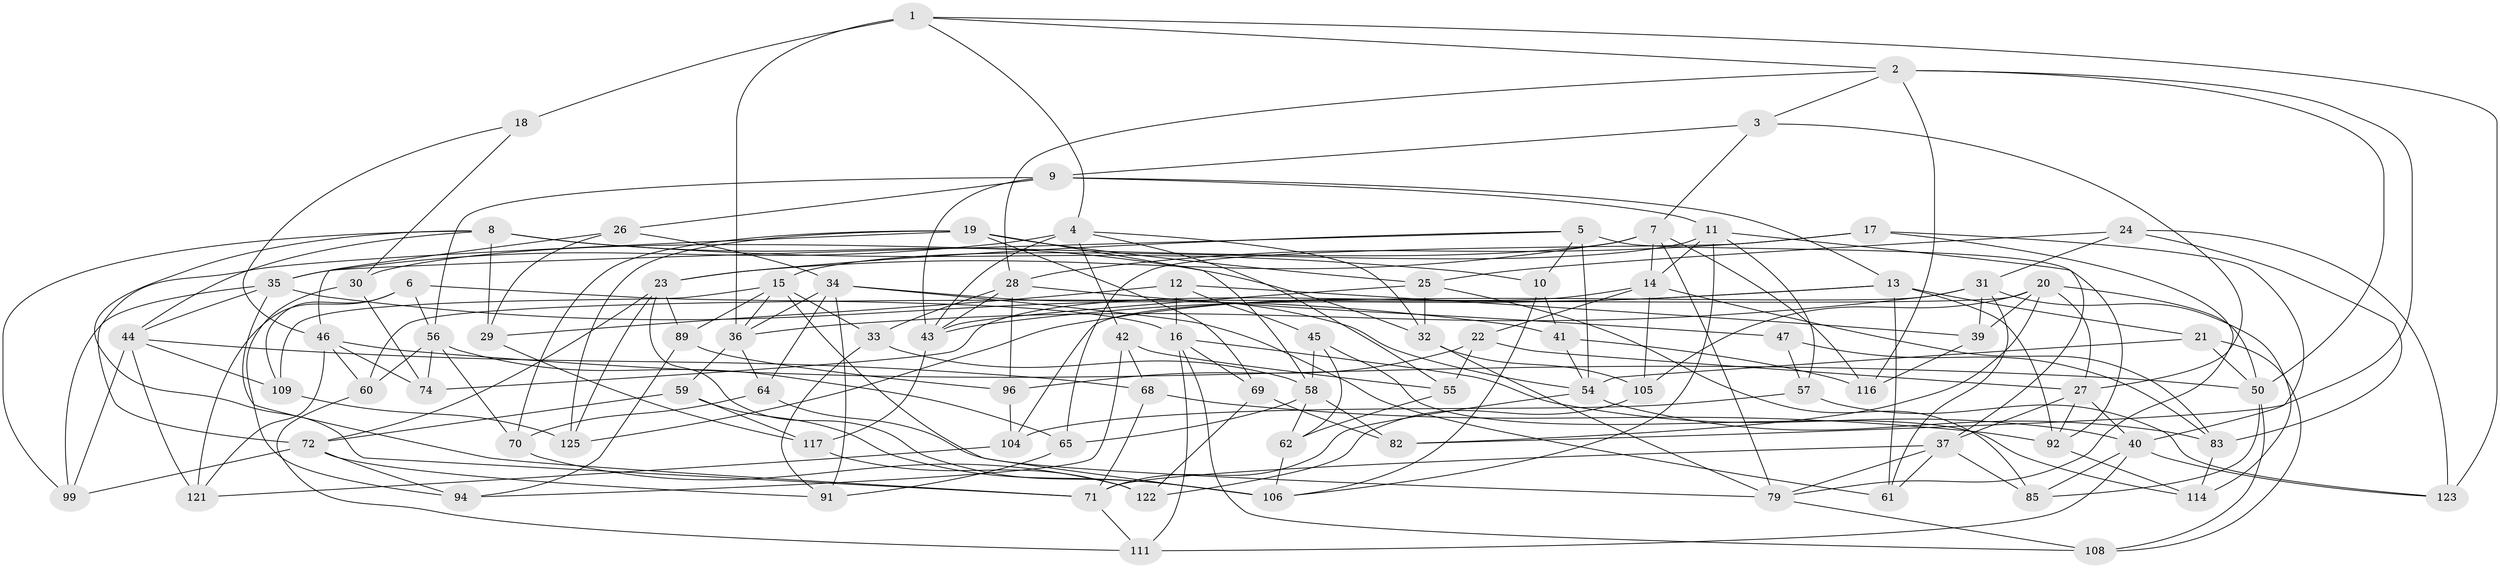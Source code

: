 // Generated by graph-tools (version 1.1) at 2025/52/02/27/25 19:52:29]
// undirected, 87 vertices, 208 edges
graph export_dot {
graph [start="1"]
  node [color=gray90,style=filled];
  1 [super="+81"];
  2 [super="+73"];
  3;
  4 [super="+66"];
  5 [super="+38"];
  6;
  7 [super="+80"];
  8 [super="+49"];
  9 [super="+102"];
  10;
  11 [super="+119"];
  12;
  13 [super="+76"];
  14 [super="+120"];
  15 [super="+48"];
  16 [super="+86"];
  17;
  18;
  19 [super="+51"];
  20 [super="+78"];
  21;
  22;
  23 [super="+84"];
  24;
  25 [super="+124"];
  26;
  27 [super="+63"];
  28 [super="+52"];
  29;
  30;
  31 [super="+67"];
  32 [super="+90"];
  33;
  34 [super="+101"];
  35 [super="+53"];
  36 [super="+95"];
  37 [super="+107"];
  39;
  40 [super="+87"];
  41;
  42;
  43 [super="+100"];
  44 [super="+110"];
  45;
  46 [super="+88"];
  47;
  50 [super="+98"];
  54 [super="+113"];
  55;
  56 [super="+75"];
  57;
  58 [super="+112"];
  59;
  60;
  61;
  62;
  64;
  65;
  68;
  69;
  70;
  71 [super="+77"];
  72 [super="+97"];
  74;
  79 [super="+103"];
  82;
  83 [super="+118"];
  85;
  89;
  91;
  92 [super="+93"];
  94;
  96;
  99;
  104;
  105;
  106 [super="+115"];
  108;
  109;
  111;
  114;
  116;
  117;
  121;
  122;
  123;
  125;
  1 -- 18 [weight=2];
  1 -- 123;
  1 -- 36;
  1 -- 2;
  1 -- 4;
  2 -- 3;
  2 -- 116;
  2 -- 50;
  2 -- 28;
  2 -- 82;
  3 -- 7;
  3 -- 9;
  3 -- 27;
  4 -- 42;
  4 -- 35;
  4 -- 55;
  4 -- 32;
  4 -- 43;
  5 -- 35;
  5 -- 10;
  5 -- 92 [weight=2];
  5 -- 23;
  5 -- 54;
  6 -- 56;
  6 -- 121;
  6 -- 109;
  6 -- 16;
  7 -- 30;
  7 -- 23;
  7 -- 116;
  7 -- 79;
  7 -- 14;
  8 -- 99;
  8 -- 10;
  8 -- 44;
  8 -- 32;
  8 -- 29;
  8 -- 71;
  9 -- 26;
  9 -- 11;
  9 -- 56;
  9 -- 43;
  9 -- 13;
  10 -- 106;
  10 -- 41;
  11 -- 57;
  11 -- 106;
  11 -- 15;
  11 -- 37;
  11 -- 14;
  12 -- 45;
  12 -- 29;
  12 -- 39;
  12 -- 16;
  13 -- 21;
  13 -- 61;
  13 -- 125;
  13 -- 92;
  13 -- 43;
  14 -- 22;
  14 -- 74;
  14 -- 105;
  14 -- 83;
  15 -- 109;
  15 -- 33;
  15 -- 89;
  15 -- 106;
  15 -- 36;
  16 -- 108;
  16 -- 69;
  16 -- 111;
  16 -- 40;
  17 -- 65;
  17 -- 28;
  17 -- 79;
  17 -- 40;
  18 -- 30;
  18 -- 46;
  19 -- 125;
  19 -- 70;
  19 -- 25;
  19 -- 72;
  19 -- 58;
  19 -- 69;
  20 -- 105;
  20 -- 60;
  20 -- 39;
  20 -- 50;
  20 -- 27;
  20 -- 82;
  21 -- 50;
  21 -- 54;
  21 -- 108;
  22 -- 55;
  22 -- 96;
  22 -- 27;
  23 -- 125;
  23 -- 89;
  23 -- 106;
  23 -- 72;
  24 -- 25;
  24 -- 123;
  24 -- 31;
  24 -- 83;
  25 -- 32 [weight=2];
  25 -- 85;
  25 -- 43;
  26 -- 29;
  26 -- 34;
  26 -- 46;
  27 -- 37;
  27 -- 40;
  27 -- 92;
  28 -- 47;
  28 -- 96;
  28 -- 33;
  28 -- 43;
  29 -- 117;
  30 -- 74;
  30 -- 94;
  31 -- 36;
  31 -- 61;
  31 -- 39;
  31 -- 114;
  31 -- 104;
  32 -- 79;
  32 -- 105;
  33 -- 58;
  33 -- 91;
  34 -- 91;
  34 -- 61;
  34 -- 64;
  34 -- 36;
  34 -- 54;
  35 -- 41;
  35 -- 44;
  35 -- 99;
  35 -- 71;
  36 -- 64;
  36 -- 59;
  37 -- 61;
  37 -- 79;
  37 -- 85;
  37 -- 71;
  39 -- 116;
  40 -- 85;
  40 -- 123;
  40 -- 111;
  41 -- 54;
  41 -- 116;
  42 -- 68;
  42 -- 94;
  42 -- 55;
  43 -- 117;
  44 -- 109;
  44 -- 68;
  44 -- 121;
  44 -- 99;
  45 -- 114;
  45 -- 62;
  45 -- 58;
  46 -- 50;
  46 -- 74;
  46 -- 60;
  46 -- 121;
  47 -- 83 [weight=2];
  47 -- 57;
  50 -- 108;
  50 -- 85;
  54 -- 83;
  54 -- 71;
  55 -- 62;
  56 -- 60;
  56 -- 70;
  56 -- 65;
  56 -- 74;
  57 -- 123;
  57 -- 104;
  58 -- 82;
  58 -- 65;
  58 -- 62;
  59 -- 72;
  59 -- 117;
  59 -- 106;
  60 -- 111;
  62 -- 106;
  64 -- 70;
  64 -- 79;
  65 -- 91;
  68 -- 92;
  68 -- 71;
  69 -- 82;
  69 -- 122;
  70 -- 122;
  71 -- 111;
  72 -- 94;
  72 -- 91;
  72 -- 99;
  79 -- 108;
  83 -- 114;
  89 -- 96;
  89 -- 94;
  92 -- 114;
  96 -- 104;
  104 -- 121;
  105 -- 122;
  109 -- 125;
  117 -- 122;
}

